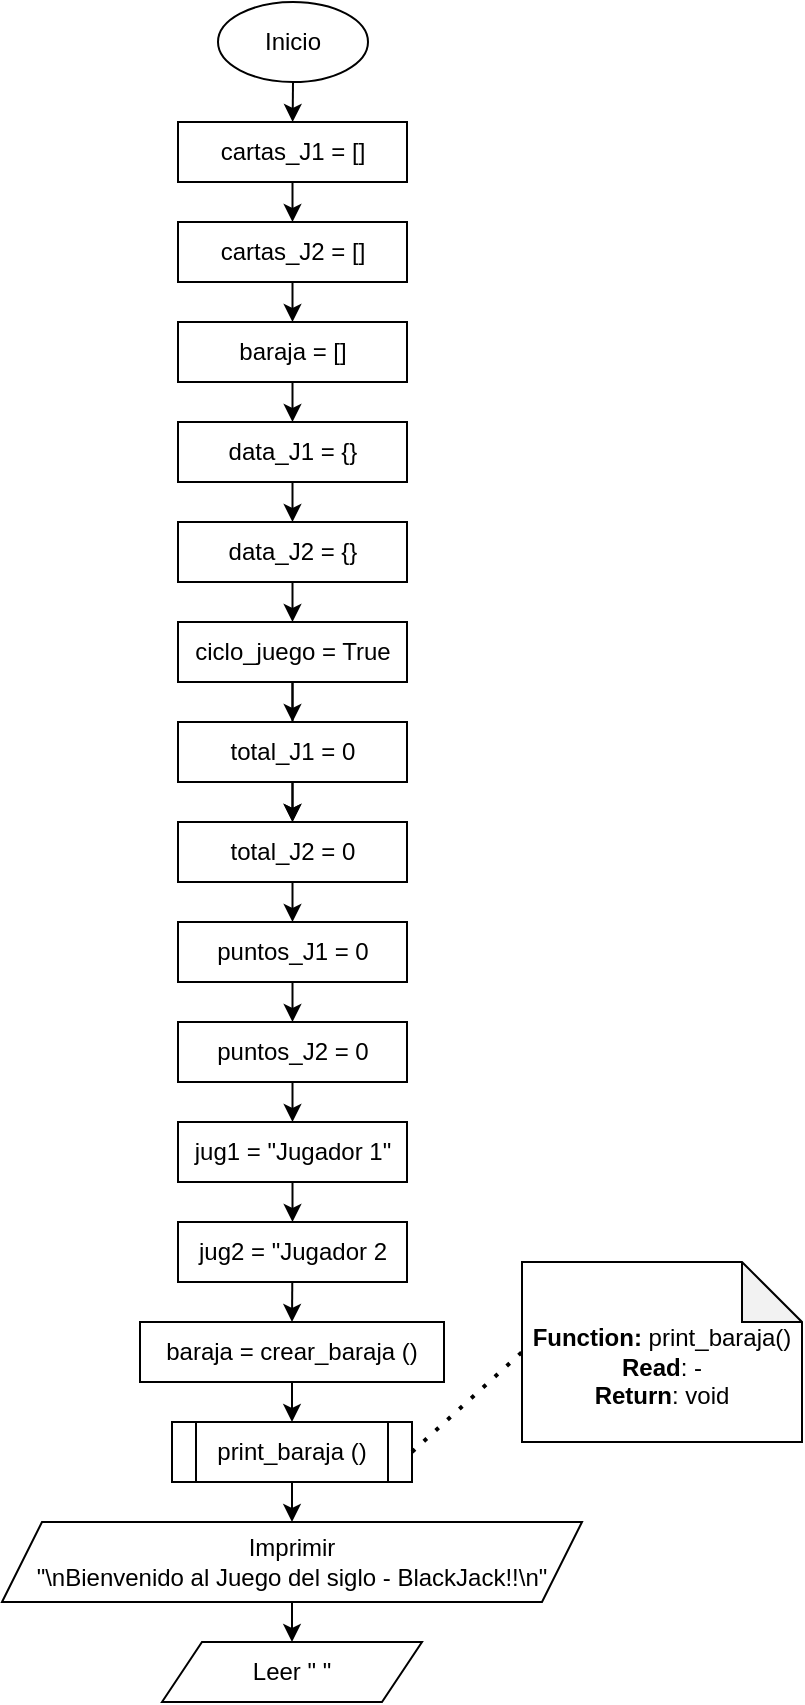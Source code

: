 <mxfile>
    <diagram id="BCuiXgHH04nK4_G5TICS" name="Page-1">
        <mxGraphModel dx="556" dy="523" grid="1" gridSize="10" guides="1" tooltips="1" connect="1" arrows="1" fold="1" page="1" pageScale="1" pageWidth="850" pageHeight="1100" math="0" shadow="0">
            <root>
                <mxCell id="0"/>
                <mxCell id="1" parent="0"/>
                <mxCell id="4" value="" style="edgeStyle=none;html=1;" parent="1" source="2" target="3" edge="1">
                    <mxGeometry relative="1" as="geometry"/>
                </mxCell>
                <mxCell id="2" value="Inicio" style="ellipse;whiteSpace=wrap;html=1;" parent="1" vertex="1">
                    <mxGeometry x="388" y="40" width="75" height="40" as="geometry"/>
                </mxCell>
                <mxCell id="6" value="" style="edgeStyle=none;html=1;" parent="1" source="3" target="5" edge="1">
                    <mxGeometry relative="1" as="geometry"/>
                </mxCell>
                <mxCell id="3" value="cartas_J1 = []" style="whiteSpace=wrap;html=1;" parent="1" vertex="1">
                    <mxGeometry x="368" y="100" width="114.5" height="30" as="geometry"/>
                </mxCell>
                <mxCell id="8" value="" style="edgeStyle=none;html=1;" parent="1" source="5" target="7" edge="1">
                    <mxGeometry relative="1" as="geometry"/>
                </mxCell>
                <mxCell id="5" value="cartas_J2 = []" style="whiteSpace=wrap;html=1;" parent="1" vertex="1">
                    <mxGeometry x="368" y="150" width="114.5" height="30" as="geometry"/>
                </mxCell>
                <mxCell id="16" style="edgeStyle=none;html=1;entryX=0.5;entryY=0;entryDx=0;entryDy=0;" parent="1" source="7" target="11" edge="1">
                    <mxGeometry relative="1" as="geometry"/>
                </mxCell>
                <mxCell id="7" value="baraja = []" style="whiteSpace=wrap;html=1;" parent="1" vertex="1">
                    <mxGeometry x="368" y="200" width="114.5" height="30" as="geometry"/>
                </mxCell>
                <mxCell id="10" value="" style="edgeStyle=none;html=1;" parent="1" source="11" target="13" edge="1">
                    <mxGeometry relative="1" as="geometry"/>
                </mxCell>
                <mxCell id="11" value="data_J1 = {}" style="whiteSpace=wrap;html=1;" parent="1" vertex="1">
                    <mxGeometry x="368" y="250" width="114.5" height="30" as="geometry"/>
                </mxCell>
                <mxCell id="12" value="" style="edgeStyle=none;html=1;" parent="1" source="13" target="14" edge="1">
                    <mxGeometry relative="1" as="geometry"/>
                </mxCell>
                <mxCell id="13" value="data_J2 = {}" style="whiteSpace=wrap;html=1;" parent="1" vertex="1">
                    <mxGeometry x="368" y="300" width="114.5" height="30" as="geometry"/>
                </mxCell>
                <mxCell id="28" style="edgeStyle=none;html=1;entryX=0.5;entryY=0;entryDx=0;entryDy=0;" parent="1" source="14" target="18" edge="1">
                    <mxGeometry relative="1" as="geometry"/>
                </mxCell>
                <mxCell id="29" value="" style="edgeStyle=none;html=1;" parent="1" source="14" target="20" edge="1">
                    <mxGeometry relative="1" as="geometry"/>
                </mxCell>
                <mxCell id="14" value="ciclo_juego = True" style="whiteSpace=wrap;html=1;" parent="1" vertex="1">
                    <mxGeometry x="368" y="350" width="114.5" height="30" as="geometry"/>
                </mxCell>
                <mxCell id="17" value="" style="edgeStyle=none;html=1;" parent="1" source="18" target="20" edge="1">
                    <mxGeometry relative="1" as="geometry"/>
                </mxCell>
                <mxCell id="18" value="total_J1 = 0" style="whiteSpace=wrap;html=1;" parent="1" vertex="1">
                    <mxGeometry x="368" y="400" width="114.5" height="30" as="geometry"/>
                </mxCell>
                <mxCell id="19" value="" style="edgeStyle=none;html=1;" parent="1" source="20" target="22" edge="1">
                    <mxGeometry relative="1" as="geometry"/>
                </mxCell>
                <mxCell id="20" value="total_J2 = 0" style="whiteSpace=wrap;html=1;" parent="1" vertex="1">
                    <mxGeometry x="368" y="450" width="114.5" height="30" as="geometry"/>
                </mxCell>
                <mxCell id="21" style="edgeStyle=none;html=1;entryX=0.5;entryY=0;entryDx=0;entryDy=0;" parent="1" source="22" target="24" edge="1">
                    <mxGeometry relative="1" as="geometry"/>
                </mxCell>
                <mxCell id="22" value="puntos_J1 = 0" style="whiteSpace=wrap;html=1;" parent="1" vertex="1">
                    <mxGeometry x="368" y="500" width="114.5" height="30" as="geometry"/>
                </mxCell>
                <mxCell id="23" value="" style="edgeStyle=none;html=1;" parent="1" source="24" target="26" edge="1">
                    <mxGeometry relative="1" as="geometry"/>
                </mxCell>
                <mxCell id="24" value="puntos_J2 = 0" style="whiteSpace=wrap;html=1;" parent="1" vertex="1">
                    <mxGeometry x="368" y="550" width="114.5" height="30" as="geometry"/>
                </mxCell>
                <mxCell id="25" value="" style="edgeStyle=none;html=1;" parent="1" source="26" target="27" edge="1">
                    <mxGeometry relative="1" as="geometry"/>
                </mxCell>
                <mxCell id="26" value="jug1 = &quot;Jugador 1&quot;" style="whiteSpace=wrap;html=1;" parent="1" vertex="1">
                    <mxGeometry x="368" y="600" width="114.5" height="30" as="geometry"/>
                </mxCell>
                <mxCell id="31" style="edgeStyle=none;html=1;entryX=0.5;entryY=0;entryDx=0;entryDy=0;" parent="1" source="27" target="32" edge="1">
                    <mxGeometry relative="1" as="geometry">
                        <mxPoint x="425" y="700" as="targetPoint"/>
                    </mxGeometry>
                </mxCell>
                <mxCell id="27" value="jug2 = &quot;Jugador 2" style="whiteSpace=wrap;html=1;" parent="1" vertex="1">
                    <mxGeometry x="368" y="650" width="114.5" height="30" as="geometry"/>
                </mxCell>
                <mxCell id="37" style="edgeStyle=none;html=1;entryX=0.5;entryY=0;entryDx=0;entryDy=0;" parent="1" source="32" target="35" edge="1">
                    <mxGeometry relative="1" as="geometry"/>
                </mxCell>
                <mxCell id="32" value="baraja = crear_baraja ()" style="whiteSpace=wrap;html=1;" parent="1" vertex="1">
                    <mxGeometry x="349" y="700" width="152" height="30" as="geometry"/>
                </mxCell>
                <mxCell id="34" style="edgeStyle=none;html=1;entryX=0.5;entryY=0;entryDx=0;entryDy=0;" parent="1" source="35" target="36" edge="1">
                    <mxGeometry relative="1" as="geometry"/>
                </mxCell>
                <mxCell id="35" value="print_baraja ()" style="shape=process;whiteSpace=wrap;html=1;backgroundOutline=1;" parent="1" vertex="1">
                    <mxGeometry x="365" y="750" width="120" height="30" as="geometry"/>
                </mxCell>
                <mxCell id="40" value="" style="edgeStyle=none;html=1;" parent="1" source="36" target="39" edge="1">
                    <mxGeometry relative="1" as="geometry"/>
                </mxCell>
                <mxCell id="36" value="Imprimir&lt;br&gt;&lt;span style=&quot;background-color: initial;&quot;&gt;&quot;\nBienvenido al Juego del siglo - BlackJack!!\n&quot;&lt;/span&gt;" style="shape=parallelogram;perimeter=parallelogramPerimeter;whiteSpace=wrap;html=1;fixedSize=1;" parent="1" vertex="1">
                    <mxGeometry x="280" y="800" width="290" height="40" as="geometry"/>
                </mxCell>
                <mxCell id="39" value="Leer&amp;nbsp;&lt;span style=&quot;background-color: initial;&quot;&gt;&quot; &quot;&lt;/span&gt;" style="shape=parallelogram;perimeter=parallelogramPerimeter;whiteSpace=wrap;html=1;fixedSize=1;" parent="1" vertex="1">
                    <mxGeometry x="360" y="860" width="130" height="30" as="geometry"/>
                </mxCell>
                <mxCell id="41" value="&lt;b style=&quot;text-align: left;&quot;&gt;&lt;br&gt;Function:&amp;nbsp;&lt;/b&gt;print_baraja()&lt;br style=&quot;text-align: left;&quot;&gt;&lt;b style=&quot;text-align: left;&quot;&gt;Read&lt;/b&gt;&lt;span style=&quot;text-align: left;&quot;&gt;: -&lt;/span&gt;&lt;br style=&quot;text-align: left;&quot;&gt;&lt;b style=&quot;text-align: left;&quot;&gt;Return&lt;/b&gt;&lt;span style=&quot;text-align: left;&quot;&gt;: void&lt;/span&gt;" style="shape=note;whiteSpace=wrap;html=1;backgroundOutline=1;darkOpacity=0.05;" vertex="1" parent="1">
                    <mxGeometry x="540" y="670" width="140" height="90" as="geometry"/>
                </mxCell>
                <mxCell id="42" value="" style="endArrow=none;dashed=1;html=1;dashPattern=1 3;strokeWidth=2;entryX=0;entryY=0.5;entryDx=0;entryDy=0;entryPerimeter=0;exitX=1;exitY=0.5;exitDx=0;exitDy=0;" edge="1" parent="1" source="35" target="41">
                    <mxGeometry width="50" height="50" relative="1" as="geometry">
                        <mxPoint x="400" y="730" as="sourcePoint"/>
                        <mxPoint x="450" y="680" as="targetPoint"/>
                    </mxGeometry>
                </mxCell>
            </root>
        </mxGraphModel>
    </diagram>
</mxfile>